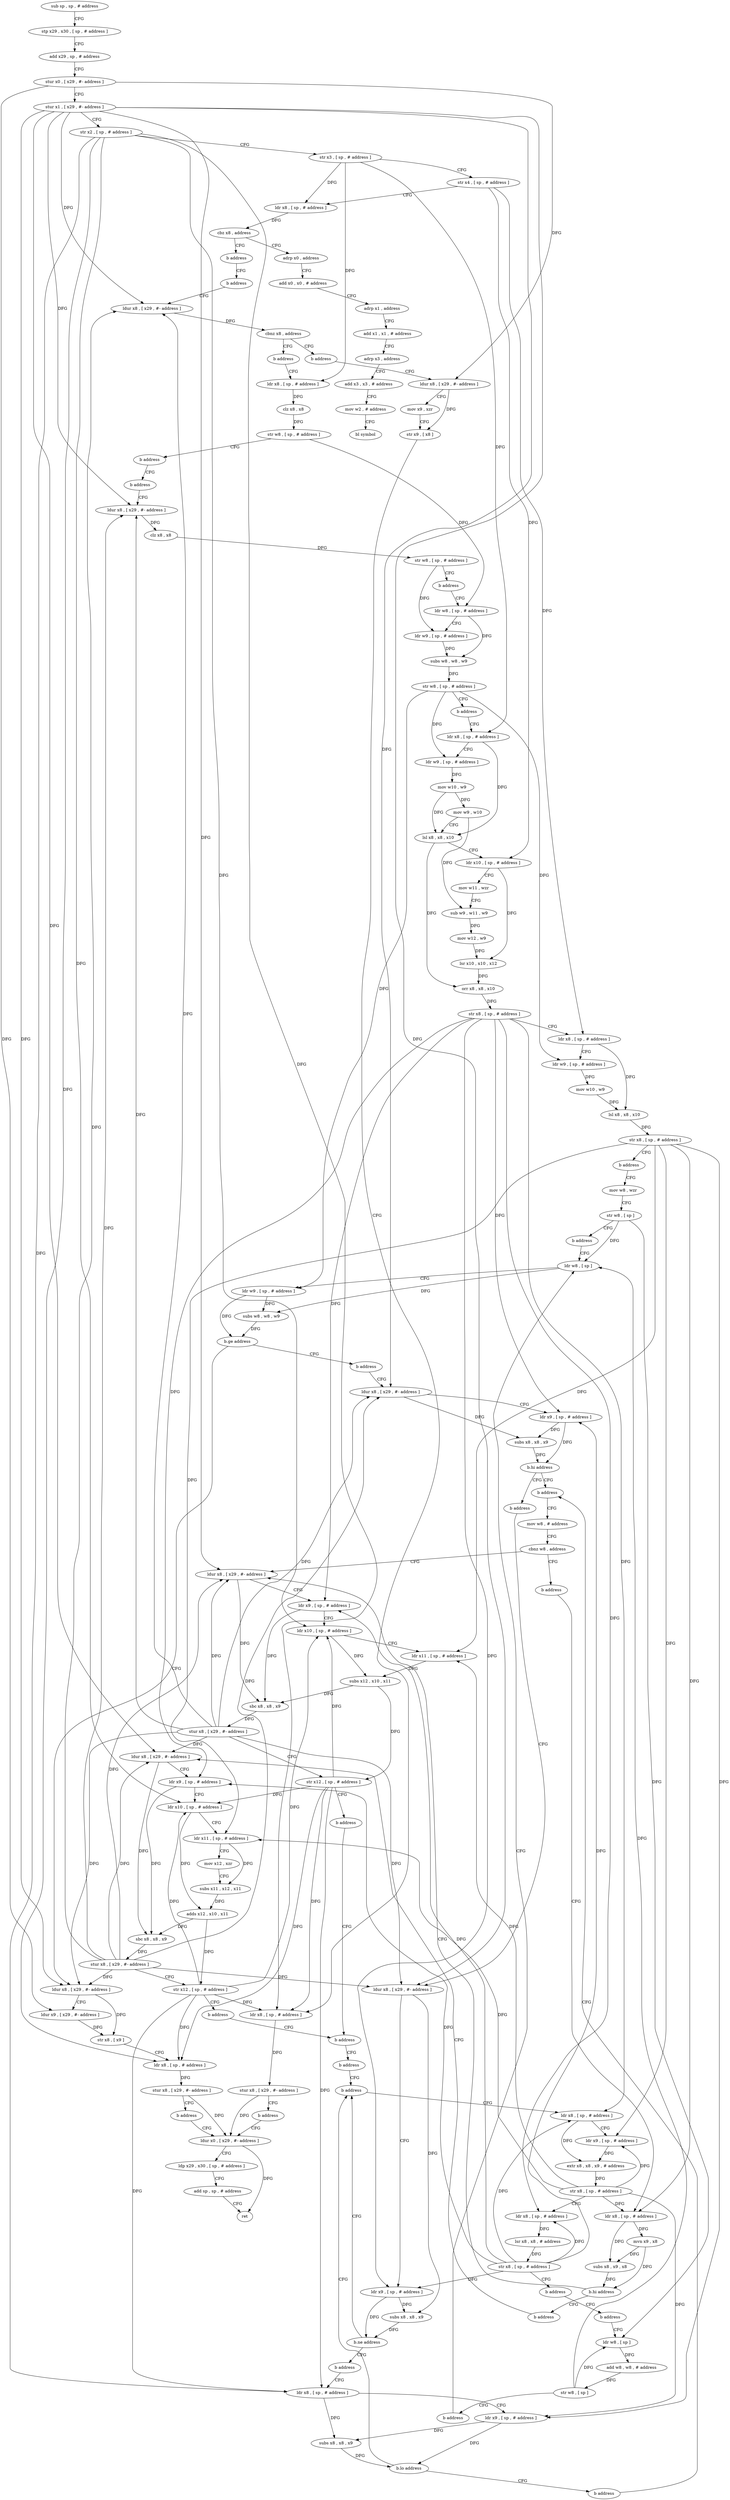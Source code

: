 digraph "func" {
"4222608" [label = "sub sp , sp , # address" ]
"4222612" [label = "stp x29 , x30 , [ sp , # address ]" ]
"4222616" [label = "add x29 , sp , # address" ]
"4222620" [label = "stur x0 , [ x29 , #- address ]" ]
"4222624" [label = "stur x1 , [ x29 , #- address ]" ]
"4222628" [label = "str x2 , [ sp , # address ]" ]
"4222632" [label = "str x3 , [ sp , # address ]" ]
"4222636" [label = "str x4 , [ sp , # address ]" ]
"4222640" [label = "ldr x8 , [ sp , # address ]" ]
"4222644" [label = "cbz x8 , address" ]
"4222656" [label = "adrp x0 , address" ]
"4222648" [label = "b address" ]
"4222660" [label = "add x0 , x0 , # address" ]
"4222664" [label = "adrp x1 , address" ]
"4222668" [label = "add x1 , x1 , # address" ]
"4222672" [label = "adrp x3 , address" ]
"4222676" [label = "add x3 , x3 , # address" ]
"4222680" [label = "mov w2 , # address" ]
"4222684" [label = "bl symbol" ]
"4222652" [label = "b address" ]
"4222688" [label = "ldur x8 , [ x29 , #- address ]" ]
"4222692" [label = "cbnz x8 , address" ]
"4222724" [label = "b address" ]
"4222696" [label = "b address" ]
"4222728" [label = "ldr x8 , [ sp , # address ]" ]
"4222700" [label = "ldur x8 , [ x29 , #- address ]" ]
"4222732" [label = "clz x8 , x8" ]
"4222736" [label = "str w8 , [ sp , # address ]" ]
"4222740" [label = "b address" ]
"4222744" [label = "b address" ]
"4222704" [label = "mov x9 , xzr" ]
"4222708" [label = "str x9 , [ x8 ]" ]
"4222712" [label = "ldr x8 , [ sp , # address ]" ]
"4222716" [label = "stur x8 , [ x29 , #- address ]" ]
"4222720" [label = "b address" ]
"4223152" [label = "ldur x0 , [ x29 , #- address ]" ]
"4222748" [label = "ldur x8 , [ x29 , #- address ]" ]
"4223156" [label = "ldp x29 , x30 , [ sp , # address ]" ]
"4223160" [label = "add sp , sp , # address" ]
"4223164" [label = "ret" ]
"4222752" [label = "clz x8 , x8" ]
"4222756" [label = "str w8 , [ sp , # address ]" ]
"4222760" [label = "b address" ]
"4222764" [label = "ldr w8 , [ sp , # address ]" ]
"4222768" [label = "ldr w9 , [ sp , # address ]" ]
"4222772" [label = "subs w8 , w8 , w9" ]
"4222776" [label = "str w8 , [ sp , # address ]" ]
"4222780" [label = "b address" ]
"4222784" [label = "ldr x8 , [ sp , # address ]" ]
"4222788" [label = "ldr w9 , [ sp , # address ]" ]
"4222792" [label = "mov w10 , w9" ]
"4222796" [label = "mov w9 , w10" ]
"4222800" [label = "lsl x8 , x8 , x10" ]
"4222804" [label = "ldr x10 , [ sp , # address ]" ]
"4222808" [label = "mov w11 , wzr" ]
"4222812" [label = "sub w9 , w11 , w9" ]
"4222816" [label = "mov w12 , w9" ]
"4222820" [label = "lsr x10 , x10 , x12" ]
"4222824" [label = "orr x8 , x8 , x10" ]
"4222828" [label = "str x8 , [ sp , # address ]" ]
"4222832" [label = "ldr x8 , [ sp , # address ]" ]
"4222836" [label = "ldr w9 , [ sp , # address ]" ]
"4222840" [label = "mov w10 , w9" ]
"4222844" [label = "lsl x8 , x8 , x10" ]
"4222848" [label = "str x8 , [ sp , # address ]" ]
"4222852" [label = "b address" ]
"4222856" [label = "mov w8 , wzr" ]
"4222860" [label = "str w8 , [ sp ]" ]
"4222864" [label = "b address" ]
"4222868" [label = "ldr w8 , [ sp ]" ]
"4222872" [label = "ldr w9 , [ sp , # address ]" ]
"4222876" [label = "subs w8 , w8 , w9" ]
"4222880" [label = "b.ge address" ]
"4223128" [label = "ldur x8 , [ x29 , #- address ]" ]
"4222884" [label = "b address" ]
"4223132" [label = "ldur x9 , [ x29 , #- address ]" ]
"4223136" [label = "str x8 , [ x9 ]" ]
"4223140" [label = "ldr x8 , [ sp , # address ]" ]
"4223144" [label = "stur x8 , [ x29 , #- address ]" ]
"4223148" [label = "b address" ]
"4222888" [label = "ldur x8 , [ x29 , #- address ]" ]
"4222892" [label = "ldr x9 , [ sp , # address ]" ]
"4222896" [label = "subs x8 , x8 , x9" ]
"4222900" [label = "b.hi address" ]
"4222948" [label = "b address" ]
"4222904" [label = "b address" ]
"4222952" [label = "mov w8 , # address" ]
"4222908" [label = "ldur x8 , [ x29 , #- address ]" ]
"4222956" [label = "cbnz w8 , address" ]
"4223028" [label = "ldur x8 , [ x29 , #- address ]" ]
"4222960" [label = "b address" ]
"4222912" [label = "ldr x9 , [ sp , # address ]" ]
"4222916" [label = "subs x8 , x8 , x9" ]
"4222920" [label = "b.ne address" ]
"4223072" [label = "b address" ]
"4222924" [label = "b address" ]
"4223032" [label = "ldr x9 , [ sp , # address ]" ]
"4223036" [label = "ldr x10 , [ sp , # address ]" ]
"4223040" [label = "ldr x11 , [ sp , # address ]" ]
"4223044" [label = "subs x12 , x10 , x11" ]
"4223048" [label = "sbc x8 , x8 , x9" ]
"4223052" [label = "stur x8 , [ x29 , #- address ]" ]
"4223056" [label = "str x12 , [ sp , # address ]" ]
"4223060" [label = "b address" ]
"4223064" [label = "b address" ]
"4222964" [label = "ldr x8 , [ sp , # address ]" ]
"4223076" [label = "ldr x8 , [ sp , # address ]" ]
"4222928" [label = "ldr x8 , [ sp , # address ]" ]
"4223068" [label = "b address" ]
"4222968" [label = "mvn x9 , x8" ]
"4222972" [label = "subs x8 , x9 , x8" ]
"4222976" [label = "b.hi address" ]
"4222980" [label = "b address" ]
"4223080" [label = "ldr x9 , [ sp , # address ]" ]
"4223084" [label = "extr x8 , x8 , x9 , # address" ]
"4223088" [label = "str x8 , [ sp , # address ]" ]
"4223092" [label = "ldr x8 , [ sp , # address ]" ]
"4223096" [label = "lsr x8 , x8 , # address" ]
"4223100" [label = "str x8 , [ sp , # address ]" ]
"4223104" [label = "b address" ]
"4223108" [label = "b address" ]
"4222932" [label = "ldr x9 , [ sp , # address ]" ]
"4222936" [label = "subs x8 , x8 , x9" ]
"4222940" [label = "b.lo address" ]
"4222944" [label = "b address" ]
"4222984" [label = "ldur x8 , [ x29 , #- address ]" ]
"4223112" [label = "ldr w8 , [ sp ]" ]
"4222988" [label = "ldr x9 , [ sp , # address ]" ]
"4222992" [label = "ldr x10 , [ sp , # address ]" ]
"4222996" [label = "ldr x11 , [ sp , # address ]" ]
"4223000" [label = "mov x12 , xzr" ]
"4223004" [label = "subs x11 , x12 , x11" ]
"4223008" [label = "adds x12 , x10 , x11" ]
"4223012" [label = "sbc x8 , x8 , x9" ]
"4223016" [label = "stur x8 , [ x29 , #- address ]" ]
"4223020" [label = "str x12 , [ sp , # address ]" ]
"4223024" [label = "b address" ]
"4223116" [label = "add w8 , w8 , # address" ]
"4223120" [label = "str w8 , [ sp ]" ]
"4223124" [label = "b address" ]
"4222608" -> "4222612" [ label = "CFG" ]
"4222612" -> "4222616" [ label = "CFG" ]
"4222616" -> "4222620" [ label = "CFG" ]
"4222620" -> "4222624" [ label = "CFG" ]
"4222620" -> "4222700" [ label = "DFG" ]
"4222620" -> "4223132" [ label = "DFG" ]
"4222624" -> "4222628" [ label = "CFG" ]
"4222624" -> "4222688" [ label = "DFG" ]
"4222624" -> "4222748" [ label = "DFG" ]
"4222624" -> "4223128" [ label = "DFG" ]
"4222624" -> "4222888" [ label = "DFG" ]
"4222624" -> "4222908" [ label = "DFG" ]
"4222624" -> "4223028" [ label = "DFG" ]
"4222624" -> "4222984" [ label = "DFG" ]
"4222628" -> "4222632" [ label = "CFG" ]
"4222628" -> "4222712" [ label = "DFG" ]
"4222628" -> "4223140" [ label = "DFG" ]
"4222628" -> "4223036" [ label = "DFG" ]
"4222628" -> "4222928" [ label = "DFG" ]
"4222628" -> "4222992" [ label = "DFG" ]
"4222632" -> "4222636" [ label = "CFG" ]
"4222632" -> "4222640" [ label = "DFG" ]
"4222632" -> "4222728" [ label = "DFG" ]
"4222632" -> "4222784" [ label = "DFG" ]
"4222636" -> "4222640" [ label = "CFG" ]
"4222636" -> "4222804" [ label = "DFG" ]
"4222636" -> "4222832" [ label = "DFG" ]
"4222640" -> "4222644" [ label = "DFG" ]
"4222644" -> "4222656" [ label = "CFG" ]
"4222644" -> "4222648" [ label = "CFG" ]
"4222656" -> "4222660" [ label = "CFG" ]
"4222648" -> "4222652" [ label = "CFG" ]
"4222660" -> "4222664" [ label = "CFG" ]
"4222664" -> "4222668" [ label = "CFG" ]
"4222668" -> "4222672" [ label = "CFG" ]
"4222672" -> "4222676" [ label = "CFG" ]
"4222676" -> "4222680" [ label = "CFG" ]
"4222680" -> "4222684" [ label = "CFG" ]
"4222652" -> "4222688" [ label = "CFG" ]
"4222688" -> "4222692" [ label = "DFG" ]
"4222692" -> "4222724" [ label = "CFG" ]
"4222692" -> "4222696" [ label = "CFG" ]
"4222724" -> "4222728" [ label = "CFG" ]
"4222696" -> "4222700" [ label = "CFG" ]
"4222728" -> "4222732" [ label = "DFG" ]
"4222700" -> "4222704" [ label = "CFG" ]
"4222700" -> "4222708" [ label = "DFG" ]
"4222732" -> "4222736" [ label = "DFG" ]
"4222736" -> "4222740" [ label = "CFG" ]
"4222736" -> "4222764" [ label = "DFG" ]
"4222740" -> "4222744" [ label = "CFG" ]
"4222744" -> "4222748" [ label = "CFG" ]
"4222704" -> "4222708" [ label = "CFG" ]
"4222708" -> "4222712" [ label = "CFG" ]
"4222712" -> "4222716" [ label = "DFG" ]
"4222716" -> "4222720" [ label = "CFG" ]
"4222716" -> "4223152" [ label = "DFG" ]
"4222720" -> "4223152" [ label = "CFG" ]
"4223152" -> "4223156" [ label = "CFG" ]
"4223152" -> "4223164" [ label = "DFG" ]
"4222748" -> "4222752" [ label = "DFG" ]
"4223156" -> "4223160" [ label = "CFG" ]
"4223160" -> "4223164" [ label = "CFG" ]
"4222752" -> "4222756" [ label = "DFG" ]
"4222756" -> "4222760" [ label = "CFG" ]
"4222756" -> "4222768" [ label = "DFG" ]
"4222760" -> "4222764" [ label = "CFG" ]
"4222764" -> "4222768" [ label = "CFG" ]
"4222764" -> "4222772" [ label = "DFG" ]
"4222768" -> "4222772" [ label = "DFG" ]
"4222772" -> "4222776" [ label = "DFG" ]
"4222776" -> "4222780" [ label = "CFG" ]
"4222776" -> "4222788" [ label = "DFG" ]
"4222776" -> "4222836" [ label = "DFG" ]
"4222776" -> "4222872" [ label = "DFG" ]
"4222780" -> "4222784" [ label = "CFG" ]
"4222784" -> "4222788" [ label = "CFG" ]
"4222784" -> "4222800" [ label = "DFG" ]
"4222788" -> "4222792" [ label = "DFG" ]
"4222792" -> "4222796" [ label = "DFG" ]
"4222792" -> "4222800" [ label = "DFG" ]
"4222796" -> "4222800" [ label = "CFG" ]
"4222796" -> "4222812" [ label = "DFG" ]
"4222800" -> "4222804" [ label = "CFG" ]
"4222800" -> "4222824" [ label = "DFG" ]
"4222804" -> "4222808" [ label = "CFG" ]
"4222804" -> "4222820" [ label = "DFG" ]
"4222808" -> "4222812" [ label = "CFG" ]
"4222812" -> "4222816" [ label = "DFG" ]
"4222816" -> "4222820" [ label = "DFG" ]
"4222820" -> "4222824" [ label = "DFG" ]
"4222824" -> "4222828" [ label = "DFG" ]
"4222828" -> "4222832" [ label = "CFG" ]
"4222828" -> "4222892" [ label = "DFG" ]
"4222828" -> "4222912" [ label = "DFG" ]
"4222828" -> "4223032" [ label = "DFG" ]
"4222828" -> "4223076" [ label = "DFG" ]
"4222828" -> "4223092" [ label = "DFG" ]
"4222828" -> "4222988" [ label = "DFG" ]
"4222832" -> "4222836" [ label = "CFG" ]
"4222832" -> "4222844" [ label = "DFG" ]
"4222836" -> "4222840" [ label = "DFG" ]
"4222840" -> "4222844" [ label = "DFG" ]
"4222844" -> "4222848" [ label = "DFG" ]
"4222848" -> "4222852" [ label = "CFG" ]
"4222848" -> "4223040" [ label = "DFG" ]
"4222848" -> "4222964" [ label = "DFG" ]
"4222848" -> "4223080" [ label = "DFG" ]
"4222848" -> "4222932" [ label = "DFG" ]
"4222848" -> "4222996" [ label = "DFG" ]
"4222852" -> "4222856" [ label = "CFG" ]
"4222856" -> "4222860" [ label = "CFG" ]
"4222860" -> "4222864" [ label = "CFG" ]
"4222860" -> "4222868" [ label = "DFG" ]
"4222860" -> "4223112" [ label = "DFG" ]
"4222864" -> "4222868" [ label = "CFG" ]
"4222868" -> "4222872" [ label = "CFG" ]
"4222868" -> "4222876" [ label = "DFG" ]
"4222872" -> "4222876" [ label = "DFG" ]
"4222872" -> "4222880" [ label = "DFG" ]
"4222876" -> "4222880" [ label = "DFG" ]
"4222880" -> "4223128" [ label = "CFG" ]
"4222880" -> "4222884" [ label = "CFG" ]
"4223128" -> "4223132" [ label = "CFG" ]
"4223128" -> "4223136" [ label = "DFG" ]
"4222884" -> "4222888" [ label = "CFG" ]
"4223132" -> "4223136" [ label = "DFG" ]
"4223136" -> "4223140" [ label = "CFG" ]
"4223140" -> "4223144" [ label = "DFG" ]
"4223144" -> "4223148" [ label = "CFG" ]
"4223144" -> "4223152" [ label = "DFG" ]
"4223148" -> "4223152" [ label = "CFG" ]
"4222888" -> "4222892" [ label = "CFG" ]
"4222888" -> "4222896" [ label = "DFG" ]
"4222892" -> "4222896" [ label = "DFG" ]
"4222892" -> "4222900" [ label = "DFG" ]
"4222896" -> "4222900" [ label = "DFG" ]
"4222900" -> "4222948" [ label = "CFG" ]
"4222900" -> "4222904" [ label = "CFG" ]
"4222948" -> "4222952" [ label = "CFG" ]
"4222904" -> "4222908" [ label = "CFG" ]
"4222952" -> "4222956" [ label = "CFG" ]
"4222908" -> "4222912" [ label = "CFG" ]
"4222908" -> "4222916" [ label = "DFG" ]
"4222956" -> "4223028" [ label = "CFG" ]
"4222956" -> "4222960" [ label = "CFG" ]
"4223028" -> "4223032" [ label = "CFG" ]
"4223028" -> "4223048" [ label = "DFG" ]
"4222960" -> "4222964" [ label = "CFG" ]
"4222912" -> "4222916" [ label = "DFG" ]
"4222912" -> "4222920" [ label = "DFG" ]
"4222916" -> "4222920" [ label = "DFG" ]
"4222920" -> "4223072" [ label = "CFG" ]
"4222920" -> "4222924" [ label = "CFG" ]
"4223072" -> "4223076" [ label = "CFG" ]
"4222924" -> "4222928" [ label = "CFG" ]
"4223032" -> "4223036" [ label = "CFG" ]
"4223032" -> "4223048" [ label = "DFG" ]
"4223036" -> "4223040" [ label = "CFG" ]
"4223036" -> "4223044" [ label = "DFG" ]
"4223040" -> "4223044" [ label = "DFG" ]
"4223044" -> "4223048" [ label = "DFG" ]
"4223044" -> "4223056" [ label = "DFG" ]
"4223048" -> "4223052" [ label = "DFG" ]
"4223052" -> "4223056" [ label = "CFG" ]
"4223052" -> "4222688" [ label = "DFG" ]
"4223052" -> "4222748" [ label = "DFG" ]
"4223052" -> "4223128" [ label = "DFG" ]
"4223052" -> "4222888" [ label = "DFG" ]
"4223052" -> "4222908" [ label = "DFG" ]
"4223052" -> "4223028" [ label = "DFG" ]
"4223052" -> "4222984" [ label = "DFG" ]
"4223056" -> "4223060" [ label = "CFG" ]
"4223056" -> "4222712" [ label = "DFG" ]
"4223056" -> "4223140" [ label = "DFG" ]
"4223056" -> "4223036" [ label = "DFG" ]
"4223056" -> "4222928" [ label = "DFG" ]
"4223056" -> "4222992" [ label = "DFG" ]
"4223060" -> "4223064" [ label = "CFG" ]
"4223064" -> "4223068" [ label = "CFG" ]
"4222964" -> "4222968" [ label = "DFG" ]
"4222964" -> "4222972" [ label = "DFG" ]
"4223076" -> "4223080" [ label = "CFG" ]
"4223076" -> "4223084" [ label = "DFG" ]
"4222928" -> "4222932" [ label = "CFG" ]
"4222928" -> "4222936" [ label = "DFG" ]
"4223068" -> "4223072" [ label = "CFG" ]
"4222968" -> "4222972" [ label = "DFG" ]
"4222968" -> "4222976" [ label = "DFG" ]
"4222972" -> "4222976" [ label = "DFG" ]
"4222976" -> "4223028" [ label = "CFG" ]
"4222976" -> "4222980" [ label = "CFG" ]
"4222980" -> "4222984" [ label = "CFG" ]
"4223080" -> "4223084" [ label = "DFG" ]
"4223084" -> "4223088" [ label = "DFG" ]
"4223088" -> "4223092" [ label = "CFG" ]
"4223088" -> "4223040" [ label = "DFG" ]
"4223088" -> "4222964" [ label = "DFG" ]
"4223088" -> "4223080" [ label = "DFG" ]
"4223088" -> "4222932" [ label = "DFG" ]
"4223088" -> "4222996" [ label = "DFG" ]
"4223092" -> "4223096" [ label = "DFG" ]
"4223096" -> "4223100" [ label = "DFG" ]
"4223100" -> "4223104" [ label = "CFG" ]
"4223100" -> "4222892" [ label = "DFG" ]
"4223100" -> "4222912" [ label = "DFG" ]
"4223100" -> "4223032" [ label = "DFG" ]
"4223100" -> "4223076" [ label = "DFG" ]
"4223100" -> "4223092" [ label = "DFG" ]
"4223100" -> "4222988" [ label = "DFG" ]
"4223104" -> "4223108" [ label = "CFG" ]
"4223108" -> "4223112" [ label = "CFG" ]
"4222932" -> "4222936" [ label = "DFG" ]
"4222932" -> "4222940" [ label = "DFG" ]
"4222936" -> "4222940" [ label = "DFG" ]
"4222940" -> "4223072" [ label = "CFG" ]
"4222940" -> "4222944" [ label = "CFG" ]
"4222944" -> "4222948" [ label = "CFG" ]
"4222984" -> "4222988" [ label = "CFG" ]
"4222984" -> "4223012" [ label = "DFG" ]
"4223112" -> "4223116" [ label = "DFG" ]
"4222988" -> "4222992" [ label = "CFG" ]
"4222988" -> "4223012" [ label = "DFG" ]
"4222992" -> "4222996" [ label = "CFG" ]
"4222992" -> "4223008" [ label = "DFG" ]
"4222996" -> "4223000" [ label = "CFG" ]
"4222996" -> "4223004" [ label = "DFG" ]
"4223000" -> "4223004" [ label = "CFG" ]
"4223004" -> "4223008" [ label = "DFG" ]
"4223008" -> "4223012" [ label = "DFG" ]
"4223008" -> "4223020" [ label = "DFG" ]
"4223012" -> "4223016" [ label = "DFG" ]
"4223016" -> "4223020" [ label = "CFG" ]
"4223016" -> "4222688" [ label = "DFG" ]
"4223016" -> "4222748" [ label = "DFG" ]
"4223016" -> "4223128" [ label = "DFG" ]
"4223016" -> "4222888" [ label = "DFG" ]
"4223016" -> "4222908" [ label = "DFG" ]
"4223016" -> "4223028" [ label = "DFG" ]
"4223016" -> "4222984" [ label = "DFG" ]
"4223020" -> "4223024" [ label = "CFG" ]
"4223020" -> "4222712" [ label = "DFG" ]
"4223020" -> "4223140" [ label = "DFG" ]
"4223020" -> "4223036" [ label = "DFG" ]
"4223020" -> "4222928" [ label = "DFG" ]
"4223020" -> "4222992" [ label = "DFG" ]
"4223024" -> "4223064" [ label = "CFG" ]
"4223116" -> "4223120" [ label = "DFG" ]
"4223120" -> "4223124" [ label = "CFG" ]
"4223120" -> "4222868" [ label = "DFG" ]
"4223120" -> "4223112" [ label = "DFG" ]
"4223124" -> "4222868" [ label = "CFG" ]
}

